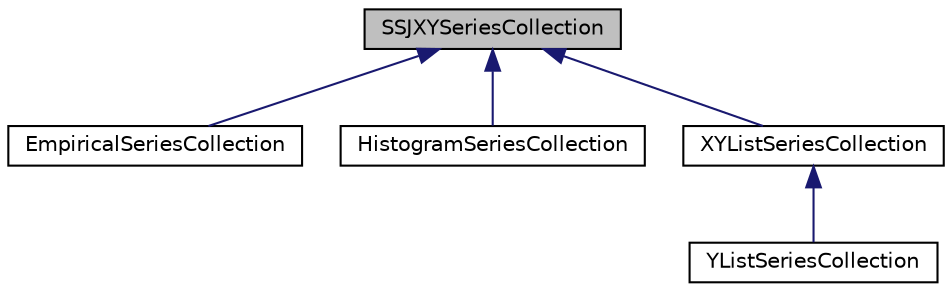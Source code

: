 digraph "SSJXYSeriesCollection"
{
 // INTERACTIVE_SVG=YES
  bgcolor="transparent";
  edge [fontname="Helvetica",fontsize="10",labelfontname="Helvetica",labelfontsize="10"];
  node [fontname="Helvetica",fontsize="10",shape=record];
  Node0 [label="SSJXYSeriesCollection",height=0.2,width=0.4,color="black", fillcolor="grey75", style="filled", fontcolor="black"];
  Node0 -> Node1 [dir="back",color="midnightblue",fontsize="10",style="solid",fontname="Helvetica"];
  Node1 [label="EmpiricalSeriesCollection",height=0.2,width=0.4,color="black",URL="$d5/d53/classumontreal_1_1ssj_1_1charts_1_1EmpiricalSeriesCollection.html",tooltip="Stores data used in a EmpiricalChart. "];
  Node0 -> Node2 [dir="back",color="midnightblue",fontsize="10",style="solid",fontname="Helvetica"];
  Node2 [label="HistogramSeriesCollection",height=0.2,width=0.4,color="black",URL="$d9/d8b/classumontreal_1_1ssj_1_1charts_1_1HistogramSeriesCollection.html",tooltip="Stores data used in a HistogramChart. "];
  Node0 -> Node3 [dir="back",color="midnightblue",fontsize="10",style="solid",fontname="Helvetica"];
  Node3 [label="XYListSeriesCollection",height=0.2,width=0.4,color="black",URL="$dd/d4e/classumontreal_1_1ssj_1_1charts_1_1XYListSeriesCollection.html",tooltip="This class extends umontreal.ssj.charts.SSJXYSeriesCollection. "];
  Node3 -> Node4 [dir="back",color="midnightblue",fontsize="10",style="solid",fontname="Helvetica"];
  Node4 [label="YListSeriesCollection",height=0.2,width=0.4,color="black",URL="$d0/d45/classumontreal_1_1ssj_1_1charts_1_1YListSeriesCollection.html",tooltip="This class extends umontreal.ssj.charts.XYListSeriesCollection. "];
}
